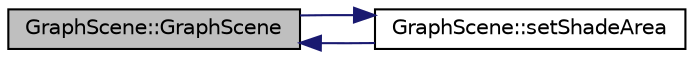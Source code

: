 digraph "GraphScene::GraphScene"
{
 // INTERACTIVE_SVG=YES
  edge [fontname="Helvetica",fontsize="10",labelfontname="Helvetica",labelfontsize="10"];
  node [fontname="Helvetica",fontsize="10",shape=record];
  rankdir="LR";
  Node1 [label="GraphScene::GraphScene",height=0.2,width=0.4,color="black", fillcolor="grey75", style="filled", fontcolor="black"];
  Node1 -> Node2 [dir="back",color="midnightblue",fontsize="10",style="solid",fontname="Helvetica"];
  Node2 [label="GraphScene::setShadeArea",height=0.2,width=0.4,color="black", fillcolor="white", style="filled",URL="$d3/d91/class_graph_scene.html#a986d0589b1ac799986fdcbbcc2c512ab"];
  Node2 -> Node1 [dir="back",color="midnightblue",fontsize="10",style="solid",fontname="Helvetica"];
}
